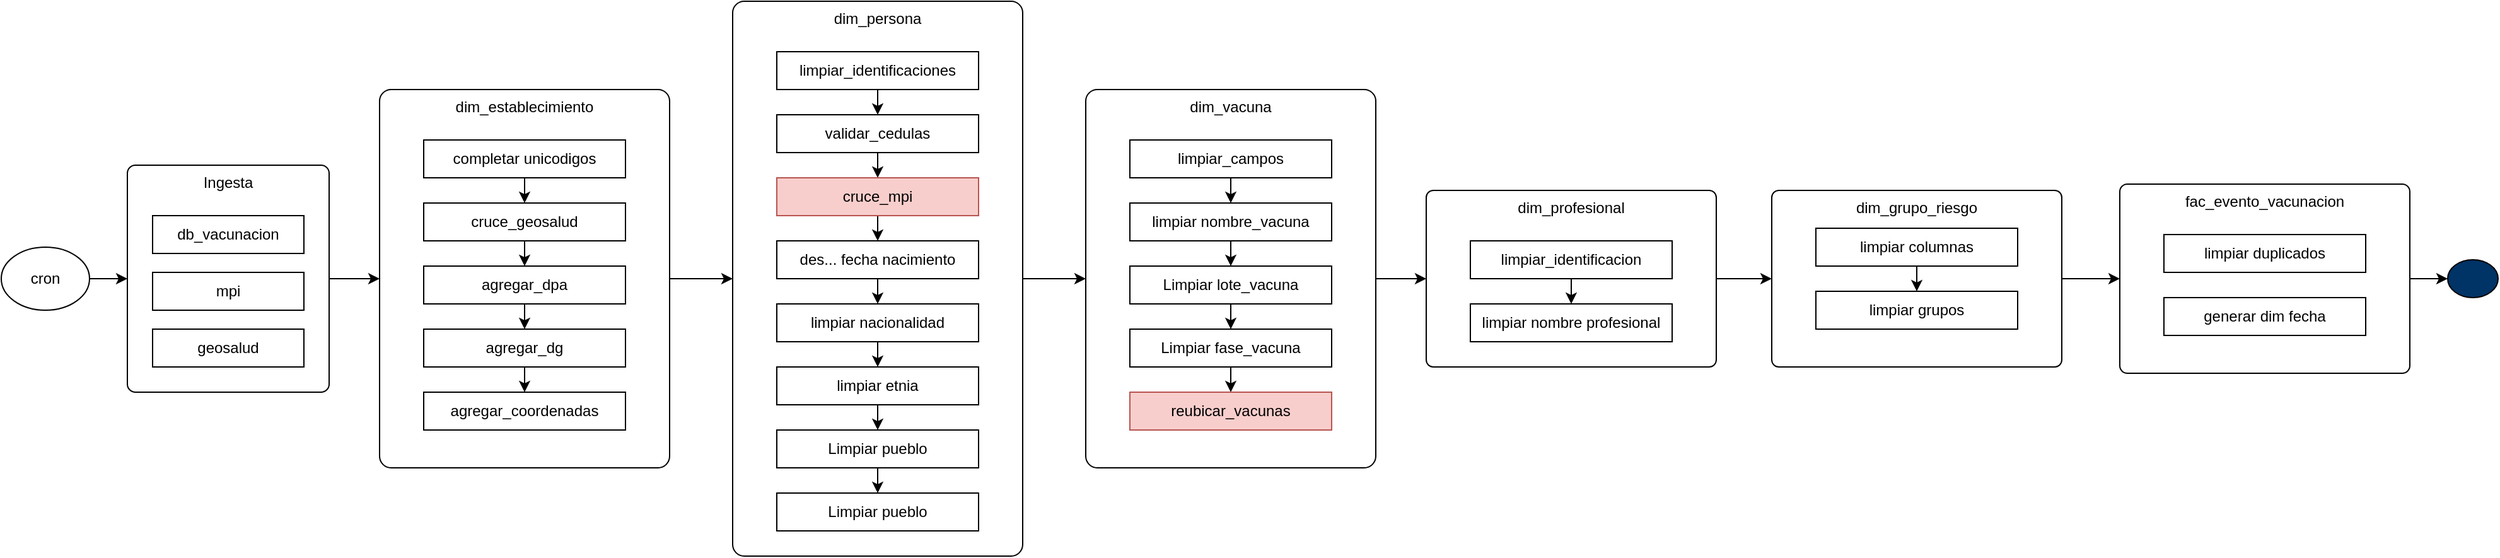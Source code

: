 <mxfile>
    <diagram id="geYuVWUhoOZVpwcbFhdG" name="Página-1">
        <mxGraphModel dx="3310" dy="1940" grid="1" gridSize="10" guides="1" tooltips="1" connect="1" arrows="1" fold="1" page="1" pageScale="1" pageWidth="827" pageHeight="1169" math="0" shadow="0">
            <root>
                <mxCell id="0"/>
                <mxCell id="1" parent="0"/>
                <mxCell id="90" style="edgeStyle=none;html=1;entryX=0;entryY=0.5;entryDx=0;entryDy=0;exitX=1;exitY=0.5;exitDx=0;exitDy=0;" edge="1" parent="1" source="32" target="43">
                    <mxGeometry relative="1" as="geometry"/>
                </mxCell>
                <mxCell id="27" style="edgeStyle=none;html=1;entryX=0;entryY=0.5;entryDx=0;entryDy=0;" edge="1" parent="1" source="8" target="15">
                    <mxGeometry relative="1" as="geometry"/>
                </mxCell>
                <mxCell id="10" style="edgeStyle=none;html=1;" edge="1" parent="1" source="11" target="8">
                    <mxGeometry relative="1" as="geometry"/>
                </mxCell>
                <mxCell id="11" value="cron" style="ellipse;whiteSpace=wrap;html=1;" vertex="1" parent="1">
                    <mxGeometry x="20" y="345" width="70" height="50" as="geometry"/>
                </mxCell>
                <mxCell id="42" style="edgeStyle=none;html=1;exitX=1;exitY=0.5;exitDx=0;exitDy=0;entryX=0;entryY=0.5;entryDx=0;entryDy=0;" edge="1" parent="1" source="15" target="32">
                    <mxGeometry relative="1" as="geometry"/>
                </mxCell>
                <mxCell id="58" style="edgeStyle=none;html=1;exitX=0.5;exitY=1;exitDx=0;exitDy=0;" edge="1" parent="1" target="61">
                    <mxGeometry relative="1" as="geometry">
                        <mxPoint x="1205" y="310" as="sourcePoint"/>
                    </mxGeometry>
                </mxCell>
                <mxCell id="60" style="edgeStyle=none;html=1;" edge="1" parent="1" target="62">
                    <mxGeometry relative="1" as="geometry">
                        <mxPoint x="1205" y="360" as="sourcePoint"/>
                    </mxGeometry>
                </mxCell>
                <mxCell id="95" style="html=1;entryX=0;entryY=0.5;entryDx=0;entryDy=0;exitX=1;exitY=0.5;exitDx=0;exitDy=0;" edge="1" parent="1" source="53" target="77">
                    <mxGeometry relative="1" as="geometry"/>
                </mxCell>
                <mxCell id="99" style="edgeStyle=none;html=1;entryX=0;entryY=0.5;entryDx=0;entryDy=0;exitX=1;exitY=0.5;exitDx=0;exitDy=0;" edge="1" parent="1" source="77" target="96">
                    <mxGeometry relative="1" as="geometry"/>
                </mxCell>
                <mxCell id="91" value="" style="group" vertex="1" connectable="0" parent="1">
                    <mxGeometry x="600" y="150" width="230" height="440" as="geometry"/>
                </mxCell>
                <mxCell id="32" value="dim_persona" style="rounded=1;whiteSpace=wrap;html=1;arcSize=4;verticalAlign=top;" vertex="1" parent="91">
                    <mxGeometry width="230" height="440" as="geometry"/>
                </mxCell>
                <mxCell id="33" style="edgeStyle=none;html=1;exitX=0.5;exitY=1;exitDx=0;exitDy=0;" edge="1" parent="91" source="34" target="36">
                    <mxGeometry relative="1" as="geometry"/>
                </mxCell>
                <mxCell id="34" value="limpiar_identificaciones" style="rounded=0;whiteSpace=wrap;html=1;" vertex="1" parent="91">
                    <mxGeometry x="35" y="40" width="160" height="30" as="geometry"/>
                </mxCell>
                <mxCell id="35" value="" style="edgeStyle=none;html=1;" edge="1" parent="91" source="36" target="38">
                    <mxGeometry relative="1" as="geometry"/>
                </mxCell>
                <mxCell id="36" value="validar_cedulas" style="rounded=0;whiteSpace=wrap;html=1;" vertex="1" parent="91">
                    <mxGeometry x="35" y="90" width="160" height="30" as="geometry"/>
                </mxCell>
                <mxCell id="37" style="edgeStyle=none;html=1;exitX=0.5;exitY=1;exitDx=0;exitDy=0;" edge="1" parent="91" source="38" target="40">
                    <mxGeometry relative="1" as="geometry"/>
                </mxCell>
                <mxCell id="38" value="cruce_mpi" style="rounded=0;whiteSpace=wrap;html=1;fillColor=#f8cecc;strokeColor=#b85450;" vertex="1" parent="91">
                    <mxGeometry x="35" y="140" width="160" height="30" as="geometry"/>
                </mxCell>
                <mxCell id="39" style="edgeStyle=none;html=1;" edge="1" parent="91" source="40" target="41">
                    <mxGeometry relative="1" as="geometry"/>
                </mxCell>
                <mxCell id="40" value="des... fecha nacimiento" style="rounded=0;whiteSpace=wrap;html=1;" vertex="1" parent="91">
                    <mxGeometry x="35" y="190" width="160" height="30" as="geometry"/>
                </mxCell>
                <mxCell id="87" style="edgeStyle=none;html=1;exitX=0.5;exitY=1;exitDx=0;exitDy=0;" edge="1" parent="91" source="41" target="74">
                    <mxGeometry relative="1" as="geometry"/>
                </mxCell>
                <mxCell id="41" value="limpiar nacionalidad" style="rounded=0;whiteSpace=wrap;html=1;" vertex="1" parent="91">
                    <mxGeometry x="35" y="240" width="160" height="30" as="geometry"/>
                </mxCell>
                <mxCell id="88" style="edgeStyle=none;html=1;" edge="1" parent="91" source="74" target="75">
                    <mxGeometry relative="1" as="geometry"/>
                </mxCell>
                <mxCell id="74" value="limpiar etnia" style="rounded=0;whiteSpace=wrap;html=1;" vertex="1" parent="91">
                    <mxGeometry x="35" y="290" width="160" height="30" as="geometry"/>
                </mxCell>
                <mxCell id="89" style="edgeStyle=none;html=1;entryX=0.5;entryY=0;entryDx=0;entryDy=0;" edge="1" parent="91" source="75" target="76">
                    <mxGeometry relative="1" as="geometry"/>
                </mxCell>
                <mxCell id="75" value="Limpiar pueblo" style="rounded=0;whiteSpace=wrap;html=1;" vertex="1" parent="91">
                    <mxGeometry x="35" y="340" width="160" height="30" as="geometry"/>
                </mxCell>
                <mxCell id="76" value="Limpiar pueblo" style="rounded=0;whiteSpace=wrap;html=1;" vertex="1" parent="91">
                    <mxGeometry x="35" y="390" width="160" height="30" as="geometry"/>
                </mxCell>
                <mxCell id="92" value="" style="group" vertex="1" connectable="0" parent="1">
                    <mxGeometry x="880" y="220" width="230" height="300" as="geometry"/>
                </mxCell>
                <mxCell id="43" value="dim_vacuna" style="rounded=1;whiteSpace=wrap;html=1;arcSize=4;verticalAlign=top;" vertex="1" parent="92">
                    <mxGeometry width="230" height="300" as="geometry"/>
                </mxCell>
                <mxCell id="44" style="edgeStyle=none;html=1;exitX=0.5;exitY=1;exitDx=0;exitDy=0;" edge="1" parent="92" source="45" target="47">
                    <mxGeometry relative="1" as="geometry"/>
                </mxCell>
                <mxCell id="45" value="limpiar_campos" style="rounded=0;whiteSpace=wrap;html=1;" vertex="1" parent="92">
                    <mxGeometry x="35" y="40" width="160" height="30" as="geometry"/>
                </mxCell>
                <mxCell id="46" value="" style="edgeStyle=none;html=1;" edge="1" parent="92" source="47" target="49">
                    <mxGeometry relative="1" as="geometry"/>
                </mxCell>
                <mxCell id="47" value="limpiar nombre_vacuna" style="rounded=0;whiteSpace=wrap;html=1;" vertex="1" parent="92">
                    <mxGeometry x="35" y="90" width="160" height="30" as="geometry"/>
                </mxCell>
                <mxCell id="48" style="edgeStyle=none;html=1;exitX=0.5;exitY=1;exitDx=0;exitDy=0;" edge="1" parent="92" source="49" target="51">
                    <mxGeometry relative="1" as="geometry"/>
                </mxCell>
                <mxCell id="49" value="Limpiar lote_vacuna" style="rounded=0;whiteSpace=wrap;html=1;" vertex="1" parent="92">
                    <mxGeometry x="35" y="140" width="160" height="30" as="geometry"/>
                </mxCell>
                <mxCell id="50" style="edgeStyle=none;html=1;" edge="1" parent="92" source="51" target="52">
                    <mxGeometry relative="1" as="geometry"/>
                </mxCell>
                <mxCell id="51" value="Limpiar fase_vacuna" style="rounded=0;whiteSpace=wrap;html=1;" vertex="1" parent="92">
                    <mxGeometry x="35" y="190" width="160" height="30" as="geometry"/>
                </mxCell>
                <mxCell id="52" value="reubicar_vacunas" style="rounded=0;whiteSpace=wrap;html=1;fillColor=#f8cecc;strokeColor=#b85450;" vertex="1" parent="92">
                    <mxGeometry x="35" y="240" width="160" height="30" as="geometry"/>
                </mxCell>
                <mxCell id="93" style="edgeStyle=none;html=1;entryX=0;entryY=0.5;entryDx=0;entryDy=0;exitX=1;exitY=0.5;exitDx=0;exitDy=0;" edge="1" parent="1" source="43" target="53">
                    <mxGeometry relative="1" as="geometry">
                        <mxPoint x="1120" y="220" as="targetPoint"/>
                    </mxGeometry>
                </mxCell>
                <mxCell id="103" value="" style="group" vertex="1" connectable="0" parent="1">
                    <mxGeometry x="1150" y="300" width="230" height="140" as="geometry"/>
                </mxCell>
                <mxCell id="53" value="dim_profesional" style="rounded=1;whiteSpace=wrap;html=1;arcSize=4;verticalAlign=top;" vertex="1" parent="103">
                    <mxGeometry width="230" height="140" as="geometry"/>
                </mxCell>
                <mxCell id="102" value="" style="group" vertex="1" connectable="0" parent="103">
                    <mxGeometry x="35" y="40" width="160" height="80" as="geometry"/>
                </mxCell>
                <mxCell id="54" style="edgeStyle=none;html=1;exitX=0.5;exitY=1;exitDx=0;exitDy=0;" edge="1" parent="102" source="55" target="57">
                    <mxGeometry relative="1" as="geometry"/>
                </mxCell>
                <mxCell id="55" value="limpiar_identificacion" style="rounded=0;whiteSpace=wrap;html=1;" vertex="1" parent="102">
                    <mxGeometry width="160" height="30" as="geometry"/>
                </mxCell>
                <mxCell id="57" value="limpiar nombre profesional" style="rounded=0;whiteSpace=wrap;html=1;" vertex="1" parent="102">
                    <mxGeometry y="50" width="160" height="30" as="geometry"/>
                </mxCell>
                <mxCell id="104" value="" style="group" vertex="1" connectable="0" parent="1">
                    <mxGeometry x="1424" y="300" width="230" height="140" as="geometry"/>
                </mxCell>
                <mxCell id="77" value="dim_grupo_riesgo" style="rounded=1;whiteSpace=wrap;html=1;arcSize=4;verticalAlign=top;" vertex="1" parent="104">
                    <mxGeometry width="230" height="140" as="geometry"/>
                </mxCell>
                <mxCell id="78" style="edgeStyle=none;html=1;exitX=0.5;exitY=1;exitDx=0;exitDy=0;" edge="1" parent="104" source="79" target="81">
                    <mxGeometry relative="1" as="geometry"/>
                </mxCell>
                <mxCell id="79" value="limpiar columnas" style="rounded=0;whiteSpace=wrap;html=1;" vertex="1" parent="104">
                    <mxGeometry x="35" y="30" width="160" height="30" as="geometry"/>
                </mxCell>
                <mxCell id="81" value="limpiar grupos" style="rounded=0;whiteSpace=wrap;html=1;" vertex="1" parent="104">
                    <mxGeometry x="35" y="80" width="160" height="30" as="geometry"/>
                </mxCell>
                <mxCell id="105" value="" style="group" vertex="1" connectable="0" parent="1">
                    <mxGeometry x="1700" y="295" width="230" height="150" as="geometry"/>
                </mxCell>
                <mxCell id="96" value="fac_evento_vacunacion" style="rounded=1;whiteSpace=wrap;html=1;arcSize=4;verticalAlign=top;" vertex="1" parent="105">
                    <mxGeometry width="230" height="150" as="geometry"/>
                </mxCell>
                <mxCell id="97" value="limpiar duplicados" style="rounded=0;whiteSpace=wrap;html=1;" vertex="1" parent="105">
                    <mxGeometry x="35" y="40" width="160" height="30" as="geometry"/>
                </mxCell>
                <mxCell id="101" value="generar dim fecha" style="rounded=0;whiteSpace=wrap;html=1;" vertex="1" parent="105">
                    <mxGeometry x="35" y="90" width="160" height="30" as="geometry"/>
                </mxCell>
                <mxCell id="106" value="" style="group" vertex="1" connectable="0" parent="1">
                    <mxGeometry x="320" y="220" width="230" height="300" as="geometry"/>
                </mxCell>
                <mxCell id="15" value="dim_establecimiento" style="rounded=1;whiteSpace=wrap;html=1;arcSize=4;verticalAlign=top;" vertex="1" parent="106">
                    <mxGeometry width="230" height="300" as="geometry"/>
                </mxCell>
                <mxCell id="28" style="edgeStyle=none;html=1;exitX=0.5;exitY=1;exitDx=0;exitDy=0;" edge="1" parent="106" source="16" target="17">
                    <mxGeometry relative="1" as="geometry"/>
                </mxCell>
                <mxCell id="16" value="completar unicodigos" style="rounded=0;whiteSpace=wrap;html=1;" vertex="1" parent="106">
                    <mxGeometry x="35" y="40" width="160" height="30" as="geometry"/>
                </mxCell>
                <mxCell id="29" value="" style="edgeStyle=none;html=1;" edge="1" parent="106" source="17" target="18">
                    <mxGeometry relative="1" as="geometry"/>
                </mxCell>
                <mxCell id="17" value="cruce_geosalud" style="rounded=0;whiteSpace=wrap;html=1;" vertex="1" parent="106">
                    <mxGeometry x="35" y="90" width="160" height="30" as="geometry"/>
                </mxCell>
                <mxCell id="30" style="edgeStyle=none;html=1;exitX=0.5;exitY=1;exitDx=0;exitDy=0;" edge="1" parent="106" source="18" target="19">
                    <mxGeometry relative="1" as="geometry"/>
                </mxCell>
                <mxCell id="18" value="agregar_dpa" style="rounded=0;whiteSpace=wrap;html=1;" vertex="1" parent="106">
                    <mxGeometry x="35" y="140" width="160" height="30" as="geometry"/>
                </mxCell>
                <mxCell id="31" style="edgeStyle=none;html=1;" edge="1" parent="106" source="19" target="20">
                    <mxGeometry relative="1" as="geometry"/>
                </mxCell>
                <mxCell id="19" value="agregar_dg" style="rounded=0;whiteSpace=wrap;html=1;" vertex="1" parent="106">
                    <mxGeometry x="35" y="190" width="160" height="30" as="geometry"/>
                </mxCell>
                <mxCell id="20" value="agregar_coordenadas" style="rounded=0;whiteSpace=wrap;html=1;" vertex="1" parent="106">
                    <mxGeometry x="35" y="240" width="160" height="30" as="geometry"/>
                </mxCell>
                <mxCell id="107" value="" style="group" vertex="1" connectable="0" parent="1">
                    <mxGeometry x="120" y="280" width="160" height="180" as="geometry"/>
                </mxCell>
                <mxCell id="8" value="Ingesta" style="rounded=1;whiteSpace=wrap;html=1;arcSize=4;verticalAlign=top;" vertex="1" parent="107">
                    <mxGeometry width="160" height="180" as="geometry"/>
                </mxCell>
                <mxCell id="9" value="db_vacunacion" style="rounded=0;whiteSpace=wrap;html=1;" vertex="1" parent="107">
                    <mxGeometry x="20" y="40" width="120" height="30" as="geometry"/>
                </mxCell>
                <mxCell id="12" value="mpi" style="rounded=0;whiteSpace=wrap;html=1;" vertex="1" parent="107">
                    <mxGeometry x="20" y="85" width="120" height="30" as="geometry"/>
                </mxCell>
                <mxCell id="13" value="geosalud" style="rounded=0;whiteSpace=wrap;html=1;" vertex="1" parent="107">
                    <mxGeometry x="20" y="130" width="120" height="30" as="geometry"/>
                </mxCell>
                <mxCell id="108" value="" style="ellipse;whiteSpace=wrap;html=1;fillStyle=solid;fillColor=#003366;" vertex="1" parent="1">
                    <mxGeometry x="1960" y="355" width="40" height="30" as="geometry"/>
                </mxCell>
                <mxCell id="109" style="edgeStyle=none;html=1;entryX=0;entryY=0.5;entryDx=0;entryDy=0;" edge="1" parent="1" source="96" target="108">
                    <mxGeometry relative="1" as="geometry"/>
                </mxCell>
            </root>
        </mxGraphModel>
    </diagram>
</mxfile>